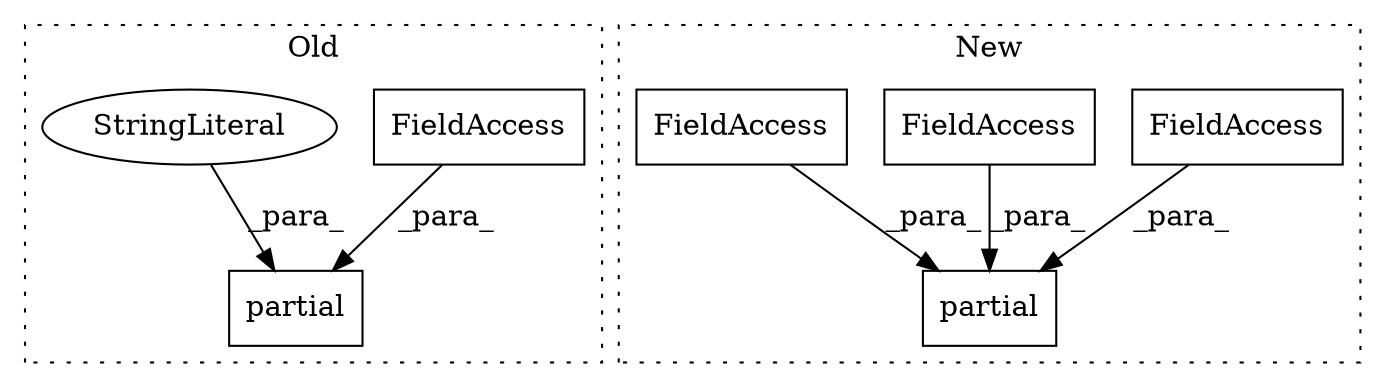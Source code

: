 digraph G {
subgraph cluster0 {
1 [label="partial" a="32" s="2548,2582" l="8,1" shape="box"];
3 [label="FieldAccess" a="22" s="2556" l="11" shape="box"];
7 [label="StringLiteral" a="45" s="2573" l="9" shape="ellipse"];
label = "Old";
style="dotted";
}
subgraph cluster1 {
2 [label="partial" a="32" s="2523,2581" l="8,1" shape="box"];
4 [label="FieldAccess" a="22" s="2562" l="19" shape="box"];
5 [label="FieldAccess" a="22" s="2531" l="11" shape="box"];
6 [label="FieldAccess" a="22" s="2543" l="18" shape="box"];
label = "New";
style="dotted";
}
3 -> 1 [label="_para_"];
4 -> 2 [label="_para_"];
5 -> 2 [label="_para_"];
6 -> 2 [label="_para_"];
7 -> 1 [label="_para_"];
}